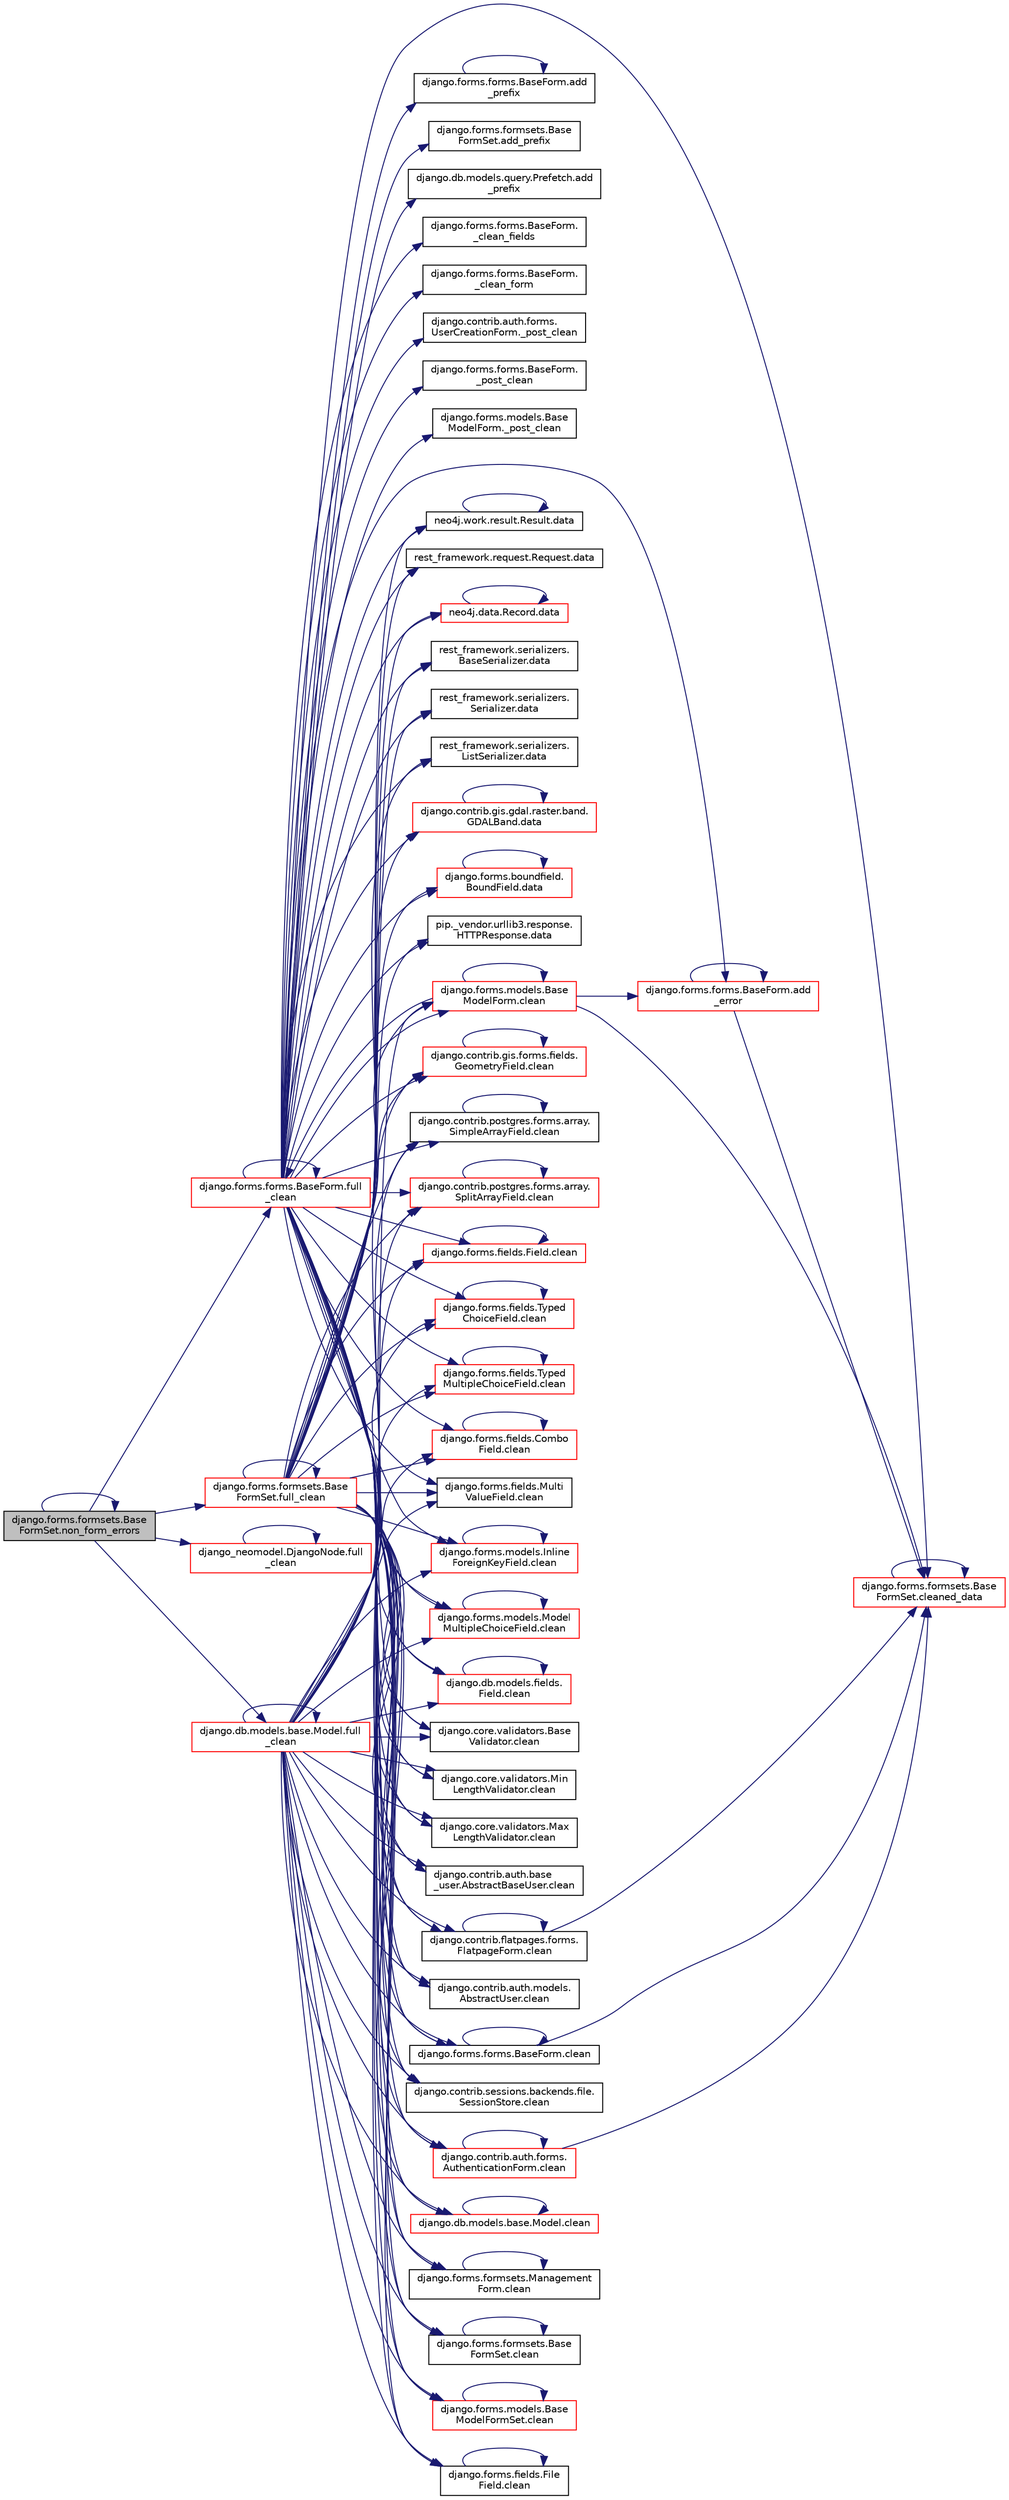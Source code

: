 digraph "django.forms.formsets.BaseFormSet.non_form_errors"
{
 // LATEX_PDF_SIZE
  edge [fontname="Helvetica",fontsize="10",labelfontname="Helvetica",labelfontsize="10"];
  node [fontname="Helvetica",fontsize="10",shape=record];
  rankdir="LR";
  Node1 [label="django.forms.formsets.Base\lFormSet.non_form_errors",height=0.2,width=0.4,color="black", fillcolor="grey75", style="filled", fontcolor="black",tooltip=" "];
  Node1 -> Node2 [color="midnightblue",fontsize="10",style="solid",fontname="Helvetica"];
  Node2 [label="django.forms.forms.BaseForm.full\l_clean",height=0.2,width=0.4,color="red", fillcolor="white", style="filled",URL="$d8/d44/classdjango_1_1forms_1_1forms_1_1_base_form.html#acb359d947a031d78659b4d55addd67fc",tooltip=" "];
  Node2 -> Node3 [color="midnightblue",fontsize="10",style="solid",fontname="Helvetica"];
  Node3 [label="django.forms.forms.BaseForm.\l_clean_fields",height=0.2,width=0.4,color="black", fillcolor="white", style="filled",URL="$d8/d44/classdjango_1_1forms_1_1forms_1_1_base_form.html#a83aa162a8546268115f897e2a3b6fb15",tooltip=" "];
  Node2 -> Node4 [color="midnightblue",fontsize="10",style="solid",fontname="Helvetica"];
  Node4 [label="django.forms.forms.BaseForm.\l_clean_form",height=0.2,width=0.4,color="black", fillcolor="white", style="filled",URL="$d8/d44/classdjango_1_1forms_1_1forms_1_1_base_form.html#a99bda97815bb5242914022832f94bfe1",tooltip=" "];
  Node2 -> Node5 [color="midnightblue",fontsize="10",style="solid",fontname="Helvetica"];
  Node5 [label="django.contrib.auth.forms.\lUserCreationForm._post_clean",height=0.2,width=0.4,color="black", fillcolor="white", style="filled",URL="$da/d3b/classdjango_1_1contrib_1_1auth_1_1forms_1_1_user_creation_form.html#a8834430d5c139dac7327a6bbcfb1a284",tooltip=" "];
  Node2 -> Node6 [color="midnightblue",fontsize="10",style="solid",fontname="Helvetica"];
  Node6 [label="django.forms.forms.BaseForm.\l_post_clean",height=0.2,width=0.4,color="black", fillcolor="white", style="filled",URL="$d8/d44/classdjango_1_1forms_1_1forms_1_1_base_form.html#ae89876a83bcafc933db537b2a954ca79",tooltip=" "];
  Node2 -> Node7 [color="midnightblue",fontsize="10",style="solid",fontname="Helvetica"];
  Node7 [label="django.forms.models.Base\lModelForm._post_clean",height=0.2,width=0.4,color="black", fillcolor="white", style="filled",URL="$d8/dd8/classdjango_1_1forms_1_1models_1_1_base_model_form.html#a2d2dafc92546e50df3d910ba3dcd52ab",tooltip=" "];
  Node2 -> Node8 [color="midnightblue",fontsize="10",style="solid",fontname="Helvetica"];
  Node8 [label="django.forms.forms.BaseForm.add\l_error",height=0.2,width=0.4,color="red", fillcolor="white", style="filled",URL="$d8/d44/classdjango_1_1forms_1_1forms_1_1_base_form.html#acf2237ac07f8871141489ce1ae752f76",tooltip=" "];
  Node8 -> Node8 [color="midnightblue",fontsize="10",style="solid",fontname="Helvetica"];
  Node8 -> Node9 [color="midnightblue",fontsize="10",style="solid",fontname="Helvetica"];
  Node9 [label="django.forms.formsets.Base\lFormSet.cleaned_data",height=0.2,width=0.4,color="red", fillcolor="white", style="filled",URL="$d5/d7f/classdjango_1_1forms_1_1formsets_1_1_base_form_set.html#aa38b8e30dcee162b6d31447ab61d43fc",tooltip=" "];
  Node9 -> Node9 [color="midnightblue",fontsize="10",style="solid",fontname="Helvetica"];
  Node2 -> Node846 [color="midnightblue",fontsize="10",style="solid",fontname="Helvetica"];
  Node846 [label="django.forms.forms.BaseForm.add\l_prefix",height=0.2,width=0.4,color="black", fillcolor="white", style="filled",URL="$d8/d44/classdjango_1_1forms_1_1forms_1_1_base_form.html#a1675d80825ffda150c10bb5d395a7533",tooltip=" "];
  Node846 -> Node846 [color="midnightblue",fontsize="10",style="solid",fontname="Helvetica"];
  Node2 -> Node847 [color="midnightblue",fontsize="10",style="solid",fontname="Helvetica"];
  Node847 [label="django.forms.formsets.Base\lFormSet.add_prefix",height=0.2,width=0.4,color="black", fillcolor="white", style="filled",URL="$d5/d7f/classdjango_1_1forms_1_1formsets_1_1_base_form_set.html#ab7c9950ee4e47460bda858b3cac9032e",tooltip=" "];
  Node2 -> Node848 [color="midnightblue",fontsize="10",style="solid",fontname="Helvetica"];
  Node848 [label="django.db.models.query.Prefetch.add\l_prefix",height=0.2,width=0.4,color="black", fillcolor="white", style="filled",URL="$d0/dbb/classdjango_1_1db_1_1models_1_1query_1_1_prefetch.html#a941eb118060011d33399f408d2ef3dfa",tooltip=" "];
  Node2 -> Node1086 [color="midnightblue",fontsize="10",style="solid",fontname="Helvetica"];
  Node1086 [label="django.contrib.auth.base\l_user.AbstractBaseUser.clean",height=0.2,width=0.4,color="black", fillcolor="white", style="filled",URL="$d6/d40/classdjango_1_1contrib_1_1auth_1_1base__user_1_1_abstract_base_user.html#aad0f9f63494338734d6d42ecdb95e553",tooltip=" "];
  Node2 -> Node1087 [color="midnightblue",fontsize="10",style="solid",fontname="Helvetica"];
  Node1087 [label="django.contrib.auth.forms.\lAuthenticationForm.clean",height=0.2,width=0.4,color="red", fillcolor="white", style="filled",URL="$d3/d34/classdjango_1_1contrib_1_1auth_1_1forms_1_1_authentication_form.html#a7582ce605c846d85757b967f54ebbb3b",tooltip=" "];
  Node1087 -> Node1087 [color="midnightblue",fontsize="10",style="solid",fontname="Helvetica"];
  Node1087 -> Node9 [color="midnightblue",fontsize="10",style="solid",fontname="Helvetica"];
  Node2 -> Node1091 [color="midnightblue",fontsize="10",style="solid",fontname="Helvetica"];
  Node1091 [label="django.contrib.auth.models.\lAbstractUser.clean",height=0.2,width=0.4,color="black", fillcolor="white", style="filled",URL="$dc/db0/classdjango_1_1contrib_1_1auth_1_1models_1_1_abstract_user.html#a16177ac80d9628a91b04baa79efb6fd9",tooltip=" "];
  Node2 -> Node1092 [color="midnightblue",fontsize="10",style="solid",fontname="Helvetica"];
  Node1092 [label="django.contrib.flatpages.forms.\lFlatpageForm.clean",height=0.2,width=0.4,color="black", fillcolor="white", style="filled",URL="$de/d43/classdjango_1_1contrib_1_1flatpages_1_1forms_1_1_flatpage_form.html#a51d9513fb11818ccc8bc81139ce29bed",tooltip=" "];
  Node1092 -> Node1092 [color="midnightblue",fontsize="10",style="solid",fontname="Helvetica"];
  Node1092 -> Node9 [color="midnightblue",fontsize="10",style="solid",fontname="Helvetica"];
  Node2 -> Node1093 [color="midnightblue",fontsize="10",style="solid",fontname="Helvetica"];
  Node1093 [label="django.contrib.sessions.backends.file.\lSessionStore.clean",height=0.2,width=0.4,color="black", fillcolor="white", style="filled",URL="$dc/dba/classdjango_1_1contrib_1_1sessions_1_1backends_1_1file_1_1_session_store.html#a466310a9289ada8808cade6ffc78d1f8",tooltip=" "];
  Node2 -> Node1094 [color="midnightblue",fontsize="10",style="solid",fontname="Helvetica"];
  Node1094 [label="django.db.models.base.Model.clean",height=0.2,width=0.4,color="red", fillcolor="white", style="filled",URL="$da/d39/classdjango_1_1db_1_1models_1_1base_1_1_model.html#a80763289e5ab2e47356a81c107d3f692",tooltip=" "];
  Node1094 -> Node1094 [color="midnightblue",fontsize="10",style="solid",fontname="Helvetica"];
  Node2 -> Node1119 [color="midnightblue",fontsize="10",style="solid",fontname="Helvetica"];
  Node1119 [label="django.forms.forms.BaseForm.clean",height=0.2,width=0.4,color="black", fillcolor="white", style="filled",URL="$d8/d44/classdjango_1_1forms_1_1forms_1_1_base_form.html#aac9e2e177a9d7f1e4ee73b3ebfed6719",tooltip=" "];
  Node1119 -> Node1119 [color="midnightblue",fontsize="10",style="solid",fontname="Helvetica"];
  Node1119 -> Node9 [color="midnightblue",fontsize="10",style="solid",fontname="Helvetica"];
  Node2 -> Node1120 [color="midnightblue",fontsize="10",style="solid",fontname="Helvetica"];
  Node1120 [label="django.forms.formsets.Management\lForm.clean",height=0.2,width=0.4,color="black", fillcolor="white", style="filled",URL="$dd/dc7/classdjango_1_1forms_1_1formsets_1_1_management_form.html#ab3753084432fb91ceaf89cc9d99ff835",tooltip=" "];
  Node1120 -> Node1120 [color="midnightblue",fontsize="10",style="solid",fontname="Helvetica"];
  Node2 -> Node1121 [color="midnightblue",fontsize="10",style="solid",fontname="Helvetica"];
  Node1121 [label="django.forms.formsets.Base\lFormSet.clean",height=0.2,width=0.4,color="black", fillcolor="white", style="filled",URL="$d5/d7f/classdjango_1_1forms_1_1formsets_1_1_base_form_set.html#a53d5a61b00eea6e841a8c1f648087ac2",tooltip=" "];
  Node1121 -> Node1121 [color="midnightblue",fontsize="10",style="solid",fontname="Helvetica"];
  Node2 -> Node1122 [color="midnightblue",fontsize="10",style="solid",fontname="Helvetica"];
  Node1122 [label="django.forms.models.Base\lModelForm.clean",height=0.2,width=0.4,color="red", fillcolor="white", style="filled",URL="$d8/dd8/classdjango_1_1forms_1_1models_1_1_base_model_form.html#abbcddac6d29c87ce3f49fba983f5df0a",tooltip=" "];
  Node1122 -> Node8 [color="midnightblue",fontsize="10",style="solid",fontname="Helvetica"];
  Node1122 -> Node1122 [color="midnightblue",fontsize="10",style="solid",fontname="Helvetica"];
  Node1122 -> Node9 [color="midnightblue",fontsize="10",style="solid",fontname="Helvetica"];
  Node1122 -> Node2 [color="midnightblue",fontsize="10",style="solid",fontname="Helvetica"];
  Node2 -> Node1137 [color="midnightblue",fontsize="10",style="solid",fontname="Helvetica"];
  Node1137 [label="django.forms.models.Base\lModelFormSet.clean",height=0.2,width=0.4,color="red", fillcolor="white", style="filled",URL="$d5/d31/classdjango_1_1forms_1_1models_1_1_base_model_form_set.html#aeb5f8ac417ef44d2a90e7502ccf90482",tooltip=" "];
  Node1137 -> Node1137 [color="midnightblue",fontsize="10",style="solid",fontname="Helvetica"];
  Node2 -> Node1163 [color="midnightblue",fontsize="10",style="solid",fontname="Helvetica"];
  Node1163 [label="django.forms.fields.File\lField.clean",height=0.2,width=0.4,color="black", fillcolor="white", style="filled",URL="$d3/d1b/classdjango_1_1forms_1_1fields_1_1_file_field.html#ae3c8299b20e606d1260e775eda586ccd",tooltip=" "];
  Node1163 -> Node1163 [color="midnightblue",fontsize="10",style="solid",fontname="Helvetica"];
  Node2 -> Node1164 [color="midnightblue",fontsize="10",style="solid",fontname="Helvetica"];
  Node1164 [label="django.contrib.gis.forms.fields.\lGeometryField.clean",height=0.2,width=0.4,color="red", fillcolor="white", style="filled",URL="$d6/d61/classdjango_1_1contrib_1_1gis_1_1forms_1_1fields_1_1_geometry_field.html#ad1db3bbf833e06307ae89407f6e39c3a",tooltip=" "];
  Node1164 -> Node1164 [color="midnightblue",fontsize="10",style="solid",fontname="Helvetica"];
  Node2 -> Node1183 [color="midnightblue",fontsize="10",style="solid",fontname="Helvetica"];
  Node1183 [label="django.contrib.postgres.forms.array.\lSimpleArrayField.clean",height=0.2,width=0.4,color="black", fillcolor="white", style="filled",URL="$de/da4/classdjango_1_1contrib_1_1postgres_1_1forms_1_1array_1_1_simple_array_field.html#a755fc4cbcd570ffde05142c3ce150d40",tooltip=" "];
  Node1183 -> Node1183 [color="midnightblue",fontsize="10",style="solid",fontname="Helvetica"];
  Node2 -> Node1184 [color="midnightblue",fontsize="10",style="solid",fontname="Helvetica"];
  Node1184 [label="django.contrib.postgres.forms.array.\lSplitArrayField.clean",height=0.2,width=0.4,color="red", fillcolor="white", style="filled",URL="$d4/da1/classdjango_1_1contrib_1_1postgres_1_1forms_1_1array_1_1_split_array_field.html#ac50f298c7b1e3fff235e3fe0869cd01e",tooltip=" "];
  Node1184 -> Node1184 [color="midnightblue",fontsize="10",style="solid",fontname="Helvetica"];
  Node2 -> Node1186 [color="midnightblue",fontsize="10",style="solid",fontname="Helvetica"];
  Node1186 [label="django.forms.fields.Field.clean",height=0.2,width=0.4,color="red", fillcolor="white", style="filled",URL="$d2/d0d/classdjango_1_1forms_1_1fields_1_1_field.html#ac067d0195ef0f3a2c37b00ec6118c25a",tooltip=" "];
  Node1186 -> Node1186 [color="midnightblue",fontsize="10",style="solid",fontname="Helvetica"];
  Node2 -> Node1374 [color="midnightblue",fontsize="10",style="solid",fontname="Helvetica"];
  Node1374 [label="django.forms.fields.Typed\lChoiceField.clean",height=0.2,width=0.4,color="red", fillcolor="white", style="filled",URL="$d4/dc6/classdjango_1_1forms_1_1fields_1_1_typed_choice_field.html#a48fa455561a0650fb71dc21fb5cd7eb3",tooltip=" "];
  Node1374 -> Node1374 [color="midnightblue",fontsize="10",style="solid",fontname="Helvetica"];
  Node2 -> Node1377 [color="midnightblue",fontsize="10",style="solid",fontname="Helvetica"];
  Node1377 [label="django.forms.fields.Typed\lMultipleChoiceField.clean",height=0.2,width=0.4,color="red", fillcolor="white", style="filled",URL="$d5/db0/classdjango_1_1forms_1_1fields_1_1_typed_multiple_choice_field.html#a74717f459998af65b3437d98ab244fcf",tooltip=" "];
  Node1377 -> Node1377 [color="midnightblue",fontsize="10",style="solid",fontname="Helvetica"];
  Node2 -> Node1378 [color="midnightblue",fontsize="10",style="solid",fontname="Helvetica"];
  Node1378 [label="django.forms.fields.Combo\lField.clean",height=0.2,width=0.4,color="red", fillcolor="white", style="filled",URL="$dd/d80/classdjango_1_1forms_1_1fields_1_1_combo_field.html#ae690c346f89c9dda4bc0f81e059e7fab",tooltip=" "];
  Node1378 -> Node1378 [color="midnightblue",fontsize="10",style="solid",fontname="Helvetica"];
  Node2 -> Node1379 [color="midnightblue",fontsize="10",style="solid",fontname="Helvetica"];
  Node1379 [label="django.forms.fields.Multi\lValueField.clean",height=0.2,width=0.4,color="black", fillcolor="white", style="filled",URL="$da/dea/classdjango_1_1forms_1_1fields_1_1_multi_value_field.html#a3c81eed402e2d4259b57d2b23feb3796",tooltip=" "];
  Node2 -> Node1380 [color="midnightblue",fontsize="10",style="solid",fontname="Helvetica"];
  Node1380 [label="django.forms.models.Inline\lForeignKeyField.clean",height=0.2,width=0.4,color="red", fillcolor="white", style="filled",URL="$d7/d15/classdjango_1_1forms_1_1models_1_1_inline_foreign_key_field.html#a0da0a2e2f1ff47bb521a7268eada941e",tooltip=" "];
  Node1380 -> Node1380 [color="midnightblue",fontsize="10",style="solid",fontname="Helvetica"];
  Node2 -> Node1382 [color="midnightblue",fontsize="10",style="solid",fontname="Helvetica"];
  Node1382 [label="django.forms.models.Model\lMultipleChoiceField.clean",height=0.2,width=0.4,color="red", fillcolor="white", style="filled",URL="$d3/d8a/classdjango_1_1forms_1_1models_1_1_model_multiple_choice_field.html#a5fe4a77a897fef91b3de7ccc8e883b3e",tooltip=" "];
  Node1382 -> Node1382 [color="midnightblue",fontsize="10",style="solid",fontname="Helvetica"];
  Node2 -> Node1394 [color="midnightblue",fontsize="10",style="solid",fontname="Helvetica"];
  Node1394 [label="django.db.models.fields.\lField.clean",height=0.2,width=0.4,color="red", fillcolor="white", style="filled",URL="$db/d75/classdjango_1_1db_1_1models_1_1fields_1_1_field.html#ae5e0fc7f93205a2b790c69ad2de9c0c5",tooltip=" "];
  Node1394 -> Node1394 [color="midnightblue",fontsize="10",style="solid",fontname="Helvetica"];
  Node2 -> Node1395 [color="midnightblue",fontsize="10",style="solid",fontname="Helvetica"];
  Node1395 [label="django.core.validators.Base\lValidator.clean",height=0.2,width=0.4,color="black", fillcolor="white", style="filled",URL="$df/d4a/classdjango_1_1core_1_1validators_1_1_base_validator.html#af589e564b77a40a626b6122348e0e44a",tooltip=" "];
  Node2 -> Node1396 [color="midnightblue",fontsize="10",style="solid",fontname="Helvetica"];
  Node1396 [label="django.core.validators.Min\lLengthValidator.clean",height=0.2,width=0.4,color="black", fillcolor="white", style="filled",URL="$d0/d4f/classdjango_1_1core_1_1validators_1_1_min_length_validator.html#aa2a603d7a98976ed0d49e69440c5651d",tooltip=" "];
  Node2 -> Node1397 [color="midnightblue",fontsize="10",style="solid",fontname="Helvetica"];
  Node1397 [label="django.core.validators.Max\lLengthValidator.clean",height=0.2,width=0.4,color="black", fillcolor="white", style="filled",URL="$d5/d69/classdjango_1_1core_1_1validators_1_1_max_length_validator.html#a26c241ee99dffe38532be278cd200aff",tooltip=" "];
  Node2 -> Node9 [color="midnightblue",fontsize="10",style="solid",fontname="Helvetica"];
  Node2 -> Node835 [color="midnightblue",fontsize="10",style="solid",fontname="Helvetica"];
  Node835 [label="django.forms.boundfield.\lBoundField.data",height=0.2,width=0.4,color="red", fillcolor="white", style="filled",URL="$da/d92/classdjango_1_1forms_1_1boundfield_1_1_bound_field.html#ab171a7cf1b7f223c5a378a8a216c665d",tooltip=" "];
  Node835 -> Node835 [color="midnightblue",fontsize="10",style="solid",fontname="Helvetica"];
  Node2 -> Node838 [color="midnightblue",fontsize="10",style="solid",fontname="Helvetica"];
  Node838 [label="pip._vendor.urllib3.response.\lHTTPResponse.data",height=0.2,width=0.4,color="black", fillcolor="white", style="filled",URL="$dd/d5a/classpip_1_1__vendor_1_1urllib3_1_1response_1_1_h_t_t_p_response.html#a6e7ac6d6d58cacbce67ec13daeedeb7c",tooltip=" "];
  Node2 -> Node837 [color="midnightblue",fontsize="10",style="solid",fontname="Helvetica"];
  Node837 [label="neo4j.work.result.Result.data",height=0.2,width=0.4,color="black", fillcolor="white", style="filled",URL="$d6/d93/classneo4j_1_1work_1_1result_1_1_result.html#a91a9d95693baed609c832d2306811873",tooltip=" "];
  Node837 -> Node837 [color="midnightblue",fontsize="10",style="solid",fontname="Helvetica"];
  Node2 -> Node839 [color="midnightblue",fontsize="10",style="solid",fontname="Helvetica"];
  Node839 [label="rest_framework.request.Request.data",height=0.2,width=0.4,color="black", fillcolor="white", style="filled",URL="$d9/d48/classrest__framework_1_1request_1_1_request.html#ae246e53ff4ce6ec7367efa833ac43eb7",tooltip=" "];
  Node2 -> Node836 [color="midnightblue",fontsize="10",style="solid",fontname="Helvetica"];
  Node836 [label="neo4j.data.Record.data",height=0.2,width=0.4,color="red", fillcolor="white", style="filled",URL="$d8/da3/classneo4j_1_1data_1_1_record.html#a24123084c9f60275847a4509076677bf",tooltip=" "];
  Node836 -> Node836 [color="midnightblue",fontsize="10",style="solid",fontname="Helvetica"];
  Node2 -> Node840 [color="midnightblue",fontsize="10",style="solid",fontname="Helvetica"];
  Node840 [label="rest_framework.serializers.\lBaseSerializer.data",height=0.2,width=0.4,color="black", fillcolor="white", style="filled",URL="$d9/de7/classrest__framework_1_1serializers_1_1_base_serializer.html#ab8e2dde5ecf9c3cc38be55e4b92f7fae",tooltip=" "];
  Node2 -> Node841 [color="midnightblue",fontsize="10",style="solid",fontname="Helvetica"];
  Node841 [label="rest_framework.serializers.\lSerializer.data",height=0.2,width=0.4,color="black", fillcolor="white", style="filled",URL="$de/daf/classrest__framework_1_1serializers_1_1_serializer.html#a028ae12666279b96942ec52c9e0bfb70",tooltip=" "];
  Node2 -> Node842 [color="midnightblue",fontsize="10",style="solid",fontname="Helvetica"];
  Node842 [label="rest_framework.serializers.\lListSerializer.data",height=0.2,width=0.4,color="black", fillcolor="white", style="filled",URL="$d9/dee/classrest__framework_1_1serializers_1_1_list_serializer.html#a98b5c9f9dc18b200355dfed8df68dd19",tooltip=" "];
  Node2 -> Node823 [color="midnightblue",fontsize="10",style="solid",fontname="Helvetica"];
  Node823 [label="django.contrib.gis.gdal.raster.band.\lGDALBand.data",height=0.2,width=0.4,color="red", fillcolor="white", style="filled",URL="$d5/d4d/classdjango_1_1contrib_1_1gis_1_1gdal_1_1raster_1_1band_1_1_g_d_a_l_band.html#ab034c17962c340c65434561c57451461",tooltip=" "];
  Node823 -> Node823 [color="midnightblue",fontsize="10",style="solid",fontname="Helvetica"];
  Node2 -> Node2 [color="midnightblue",fontsize="10",style="solid",fontname="Helvetica"];
  Node1 -> Node1084 [color="midnightblue",fontsize="10",style="solid",fontname="Helvetica"];
  Node1084 [label="django.forms.formsets.Base\lFormSet.full_clean",height=0.2,width=0.4,color="red", fillcolor="white", style="filled",URL="$d5/d7f/classdjango_1_1forms_1_1formsets_1_1_base_form_set.html#ab85a836f8efaf3f794e9c34d427967f7",tooltip=" "];
  Node1084 -> Node1086 [color="midnightblue",fontsize="10",style="solid",fontname="Helvetica"];
  Node1084 -> Node1087 [color="midnightblue",fontsize="10",style="solid",fontname="Helvetica"];
  Node1084 -> Node1091 [color="midnightblue",fontsize="10",style="solid",fontname="Helvetica"];
  Node1084 -> Node1092 [color="midnightblue",fontsize="10",style="solid",fontname="Helvetica"];
  Node1084 -> Node1093 [color="midnightblue",fontsize="10",style="solid",fontname="Helvetica"];
  Node1084 -> Node1094 [color="midnightblue",fontsize="10",style="solid",fontname="Helvetica"];
  Node1084 -> Node1119 [color="midnightblue",fontsize="10",style="solid",fontname="Helvetica"];
  Node1084 -> Node1120 [color="midnightblue",fontsize="10",style="solid",fontname="Helvetica"];
  Node1084 -> Node1121 [color="midnightblue",fontsize="10",style="solid",fontname="Helvetica"];
  Node1084 -> Node1122 [color="midnightblue",fontsize="10",style="solid",fontname="Helvetica"];
  Node1084 -> Node1137 [color="midnightblue",fontsize="10",style="solid",fontname="Helvetica"];
  Node1084 -> Node1163 [color="midnightblue",fontsize="10",style="solid",fontname="Helvetica"];
  Node1084 -> Node1164 [color="midnightblue",fontsize="10",style="solid",fontname="Helvetica"];
  Node1084 -> Node1183 [color="midnightblue",fontsize="10",style="solid",fontname="Helvetica"];
  Node1084 -> Node1184 [color="midnightblue",fontsize="10",style="solid",fontname="Helvetica"];
  Node1084 -> Node1186 [color="midnightblue",fontsize="10",style="solid",fontname="Helvetica"];
  Node1084 -> Node1374 [color="midnightblue",fontsize="10",style="solid",fontname="Helvetica"];
  Node1084 -> Node1377 [color="midnightblue",fontsize="10",style="solid",fontname="Helvetica"];
  Node1084 -> Node1378 [color="midnightblue",fontsize="10",style="solid",fontname="Helvetica"];
  Node1084 -> Node1379 [color="midnightblue",fontsize="10",style="solid",fontname="Helvetica"];
  Node1084 -> Node1380 [color="midnightblue",fontsize="10",style="solid",fontname="Helvetica"];
  Node1084 -> Node1382 [color="midnightblue",fontsize="10",style="solid",fontname="Helvetica"];
  Node1084 -> Node1394 [color="midnightblue",fontsize="10",style="solid",fontname="Helvetica"];
  Node1084 -> Node1395 [color="midnightblue",fontsize="10",style="solid",fontname="Helvetica"];
  Node1084 -> Node1396 [color="midnightblue",fontsize="10",style="solid",fontname="Helvetica"];
  Node1084 -> Node1397 [color="midnightblue",fontsize="10",style="solid",fontname="Helvetica"];
  Node1084 -> Node835 [color="midnightblue",fontsize="10",style="solid",fontname="Helvetica"];
  Node1084 -> Node823 [color="midnightblue",fontsize="10",style="solid",fontname="Helvetica"];
  Node1084 -> Node838 [color="midnightblue",fontsize="10",style="solid",fontname="Helvetica"];
  Node1084 -> Node839 [color="midnightblue",fontsize="10",style="solid",fontname="Helvetica"];
  Node1084 -> Node840 [color="midnightblue",fontsize="10",style="solid",fontname="Helvetica"];
  Node1084 -> Node841 [color="midnightblue",fontsize="10",style="solid",fontname="Helvetica"];
  Node1084 -> Node842 [color="midnightblue",fontsize="10",style="solid",fontname="Helvetica"];
  Node1084 -> Node836 [color="midnightblue",fontsize="10",style="solid",fontname="Helvetica"];
  Node1084 -> Node837 [color="midnightblue",fontsize="10",style="solid",fontname="Helvetica"];
  Node1084 -> Node1084 [color="midnightblue",fontsize="10",style="solid",fontname="Helvetica"];
  Node1 -> Node1142 [color="midnightblue",fontsize="10",style="solid",fontname="Helvetica"];
  Node1142 [label="django_neomodel.DjangoNode.full\l_clean",height=0.2,width=0.4,color="red", fillcolor="white", style="filled",URL="$dc/dc5/classdjango__neomodel_1_1_django_node.html#a25982122f17fc8c8b8df90be2a8e03ee",tooltip=" "];
  Node1142 -> Node1142 [color="midnightblue",fontsize="10",style="solid",fontname="Helvetica"];
  Node1 -> Node1162 [color="midnightblue",fontsize="10",style="solid",fontname="Helvetica"];
  Node1162 [label="django.db.models.base.Model.full\l_clean",height=0.2,width=0.4,color="red", fillcolor="white", style="filled",URL="$da/d39/classdjango_1_1db_1_1models_1_1base_1_1_model.html#a29e9a703ef45c4d00285f419164ae278",tooltip=" "];
  Node1162 -> Node1086 [color="midnightblue",fontsize="10",style="solid",fontname="Helvetica"];
  Node1162 -> Node1087 [color="midnightblue",fontsize="10",style="solid",fontname="Helvetica"];
  Node1162 -> Node1091 [color="midnightblue",fontsize="10",style="solid",fontname="Helvetica"];
  Node1162 -> Node1092 [color="midnightblue",fontsize="10",style="solid",fontname="Helvetica"];
  Node1162 -> Node1093 [color="midnightblue",fontsize="10",style="solid",fontname="Helvetica"];
  Node1162 -> Node1094 [color="midnightblue",fontsize="10",style="solid",fontname="Helvetica"];
  Node1162 -> Node1119 [color="midnightblue",fontsize="10",style="solid",fontname="Helvetica"];
  Node1162 -> Node1120 [color="midnightblue",fontsize="10",style="solid",fontname="Helvetica"];
  Node1162 -> Node1121 [color="midnightblue",fontsize="10",style="solid",fontname="Helvetica"];
  Node1162 -> Node1122 [color="midnightblue",fontsize="10",style="solid",fontname="Helvetica"];
  Node1162 -> Node1137 [color="midnightblue",fontsize="10",style="solid",fontname="Helvetica"];
  Node1162 -> Node1163 [color="midnightblue",fontsize="10",style="solid",fontname="Helvetica"];
  Node1162 -> Node1164 [color="midnightblue",fontsize="10",style="solid",fontname="Helvetica"];
  Node1162 -> Node1183 [color="midnightblue",fontsize="10",style="solid",fontname="Helvetica"];
  Node1162 -> Node1184 [color="midnightblue",fontsize="10",style="solid",fontname="Helvetica"];
  Node1162 -> Node1186 [color="midnightblue",fontsize="10",style="solid",fontname="Helvetica"];
  Node1162 -> Node1374 [color="midnightblue",fontsize="10",style="solid",fontname="Helvetica"];
  Node1162 -> Node1377 [color="midnightblue",fontsize="10",style="solid",fontname="Helvetica"];
  Node1162 -> Node1378 [color="midnightblue",fontsize="10",style="solid",fontname="Helvetica"];
  Node1162 -> Node1379 [color="midnightblue",fontsize="10",style="solid",fontname="Helvetica"];
  Node1162 -> Node1380 [color="midnightblue",fontsize="10",style="solid",fontname="Helvetica"];
  Node1162 -> Node1382 [color="midnightblue",fontsize="10",style="solid",fontname="Helvetica"];
  Node1162 -> Node1394 [color="midnightblue",fontsize="10",style="solid",fontname="Helvetica"];
  Node1162 -> Node1395 [color="midnightblue",fontsize="10",style="solid",fontname="Helvetica"];
  Node1162 -> Node1396 [color="midnightblue",fontsize="10",style="solid",fontname="Helvetica"];
  Node1162 -> Node1397 [color="midnightblue",fontsize="10",style="solid",fontname="Helvetica"];
  Node1162 -> Node1162 [color="midnightblue",fontsize="10",style="solid",fontname="Helvetica"];
  Node1 -> Node1 [color="midnightblue",fontsize="10",style="solid",fontname="Helvetica"];
}
